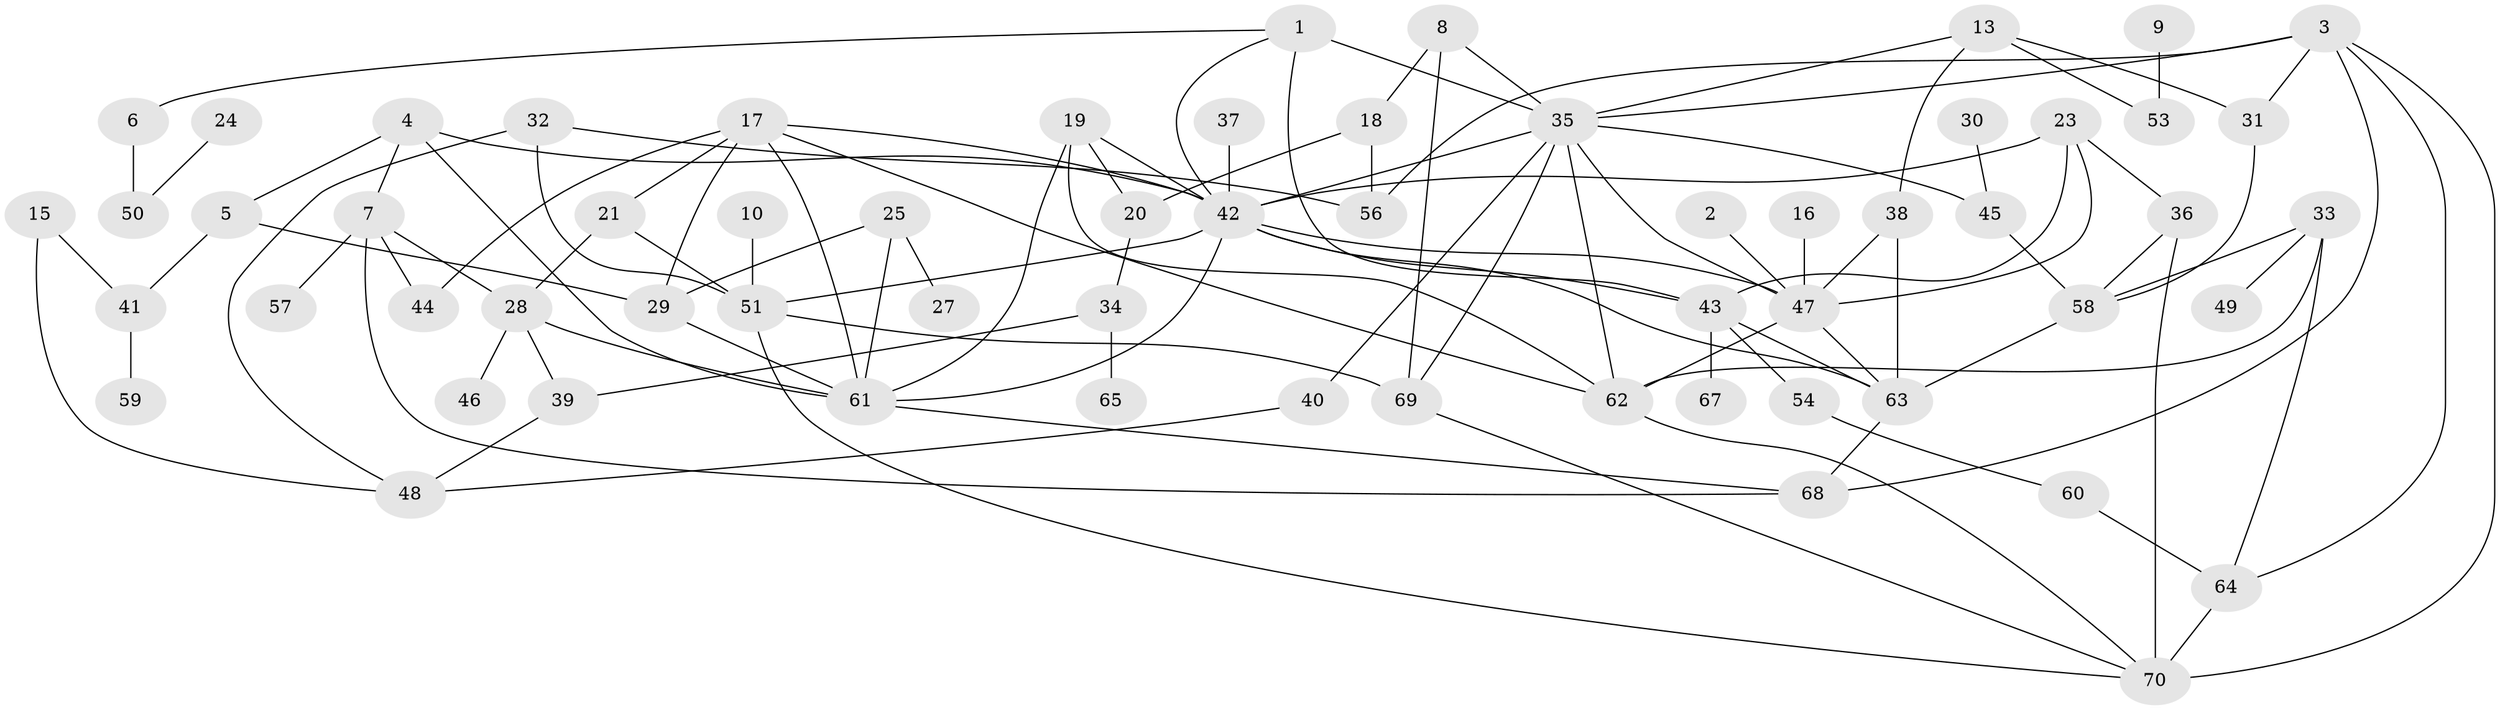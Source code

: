 // original degree distribution, {2: 0.2323943661971831, 3: 0.21830985915492956, 8: 0.014084507042253521, 6: 0.014084507042253521, 1: 0.24647887323943662, 5: 0.11267605633802817, 4: 0.11267605633802817, 0: 0.04929577464788732}
// Generated by graph-tools (version 1.1) at 2025/00/03/09/25 03:00:47]
// undirected, 62 vertices, 107 edges
graph export_dot {
graph [start="1"]
  node [color=gray90,style=filled];
  1;
  2;
  3;
  4;
  5;
  6;
  7;
  8;
  9;
  10;
  13;
  15;
  16;
  17;
  18;
  19;
  20;
  21;
  23;
  24;
  25;
  27;
  28;
  29;
  30;
  31;
  32;
  33;
  34;
  35;
  36;
  37;
  38;
  39;
  40;
  41;
  42;
  43;
  44;
  45;
  46;
  47;
  48;
  49;
  50;
  51;
  53;
  54;
  56;
  57;
  58;
  59;
  60;
  61;
  62;
  63;
  64;
  65;
  67;
  68;
  69;
  70;
  1 -- 6 [weight=1.0];
  1 -- 35 [weight=2.0];
  1 -- 42 [weight=1.0];
  1 -- 43 [weight=1.0];
  2 -- 47 [weight=1.0];
  3 -- 31 [weight=1.0];
  3 -- 35 [weight=1.0];
  3 -- 56 [weight=1.0];
  3 -- 64 [weight=1.0];
  3 -- 68 [weight=1.0];
  3 -- 70 [weight=1.0];
  4 -- 5 [weight=1.0];
  4 -- 7 [weight=1.0];
  4 -- 42 [weight=1.0];
  4 -- 61 [weight=1.0];
  5 -- 29 [weight=1.0];
  5 -- 41 [weight=1.0];
  6 -- 50 [weight=1.0];
  7 -- 28 [weight=1.0];
  7 -- 44 [weight=1.0];
  7 -- 57 [weight=1.0];
  7 -- 68 [weight=1.0];
  8 -- 18 [weight=1.0];
  8 -- 35 [weight=1.0];
  8 -- 69 [weight=1.0];
  9 -- 53 [weight=1.0];
  10 -- 51 [weight=1.0];
  13 -- 31 [weight=1.0];
  13 -- 35 [weight=1.0];
  13 -- 38 [weight=1.0];
  13 -- 53 [weight=1.0];
  15 -- 41 [weight=1.0];
  15 -- 48 [weight=1.0];
  16 -- 47 [weight=2.0];
  17 -- 21 [weight=1.0];
  17 -- 29 [weight=1.0];
  17 -- 42 [weight=1.0];
  17 -- 44 [weight=1.0];
  17 -- 61 [weight=1.0];
  17 -- 62 [weight=1.0];
  18 -- 20 [weight=1.0];
  18 -- 56 [weight=1.0];
  19 -- 20 [weight=1.0];
  19 -- 42 [weight=1.0];
  19 -- 61 [weight=1.0];
  19 -- 62 [weight=1.0];
  20 -- 34 [weight=1.0];
  21 -- 28 [weight=1.0];
  21 -- 51 [weight=2.0];
  23 -- 36 [weight=1.0];
  23 -- 42 [weight=1.0];
  23 -- 43 [weight=1.0];
  23 -- 47 [weight=1.0];
  24 -- 50 [weight=1.0];
  25 -- 27 [weight=1.0];
  25 -- 29 [weight=1.0];
  25 -- 61 [weight=1.0];
  28 -- 39 [weight=1.0];
  28 -- 46 [weight=1.0];
  28 -- 61 [weight=1.0];
  29 -- 61 [weight=1.0];
  30 -- 45 [weight=1.0];
  31 -- 58 [weight=1.0];
  32 -- 48 [weight=1.0];
  32 -- 51 [weight=1.0];
  32 -- 56 [weight=1.0];
  33 -- 49 [weight=1.0];
  33 -- 58 [weight=1.0];
  33 -- 62 [weight=1.0];
  33 -- 64 [weight=1.0];
  34 -- 39 [weight=1.0];
  34 -- 65 [weight=1.0];
  35 -- 40 [weight=1.0];
  35 -- 42 [weight=1.0];
  35 -- 45 [weight=1.0];
  35 -- 47 [weight=1.0];
  35 -- 62 [weight=1.0];
  35 -- 69 [weight=1.0];
  36 -- 58 [weight=1.0];
  36 -- 70 [weight=1.0];
  37 -- 42 [weight=1.0];
  38 -- 47 [weight=1.0];
  38 -- 63 [weight=1.0];
  39 -- 48 [weight=1.0];
  40 -- 48 [weight=1.0];
  41 -- 59 [weight=1.0];
  42 -- 43 [weight=1.0];
  42 -- 47 [weight=1.0];
  42 -- 51 [weight=1.0];
  42 -- 61 [weight=1.0];
  42 -- 63 [weight=1.0];
  43 -- 54 [weight=1.0];
  43 -- 63 [weight=1.0];
  43 -- 67 [weight=1.0];
  45 -- 58 [weight=1.0];
  47 -- 62 [weight=1.0];
  47 -- 63 [weight=1.0];
  51 -- 69 [weight=1.0];
  51 -- 70 [weight=1.0];
  54 -- 60 [weight=1.0];
  58 -- 63 [weight=1.0];
  60 -- 64 [weight=1.0];
  61 -- 68 [weight=1.0];
  62 -- 70 [weight=1.0];
  63 -- 68 [weight=1.0];
  64 -- 70 [weight=2.0];
  69 -- 70 [weight=1.0];
}
